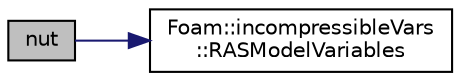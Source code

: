 digraph "nut"
{
  bgcolor="transparent";
  edge [fontname="Helvetica",fontsize="10",labelfontname="Helvetica",labelfontsize="10"];
  node [fontname="Helvetica",fontsize="10",shape=record];
  rankdir="LR";
  Node1 [label="nut",height=0.2,width=0.4,color="black", fillcolor="grey75", style="filled" fontcolor="black"];
  Node1 -> Node2 [color="midnightblue",fontsize="10",style="solid",fontname="Helvetica"];
  Node2 [label="Foam::incompressibleVars\l::RASModelVariables",height=0.2,width=0.4,color="black",URL="$classFoam_1_1incompressibleVars.html#a9f31dea1f08f737ebd5b56b362079390",tooltip="Return const reference to the turbulence model variables. "];
}
